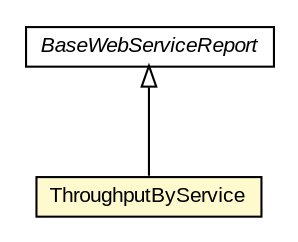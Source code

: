 #!/usr/local/bin/dot
#
# Class diagram 
# Generated by UMLGraph version R5_6-24-gf6e263 (http://www.umlgraph.org/)
#

digraph G {
	edge [fontname="arial",fontsize=10,labelfontname="arial",labelfontsize=10];
	node [fontname="arial",fontsize=10,shape=plaintext];
	nodesep=0.25;
	ranksep=0.5;
	// org.miloss.fgsms.services.rs.impl.reports.ws.ThroughputByService
	c1750 [label=<<table title="org.miloss.fgsms.services.rs.impl.reports.ws.ThroughputByService" border="0" cellborder="1" cellspacing="0" cellpadding="2" port="p" bgcolor="lemonChiffon" href="./ThroughputByService.html">
		<tr><td><table border="0" cellspacing="0" cellpadding="1">
<tr><td align="center" balign="center"> ThroughputByService </td></tr>
		</table></td></tr>
		</table>>, URL="./ThroughputByService.html", fontname="arial", fontcolor="black", fontsize=10.0];
	// org.miloss.fgsms.services.rs.impl.reports.ws.BaseWebServiceReport
	c1764 [label=<<table title="org.miloss.fgsms.services.rs.impl.reports.ws.BaseWebServiceReport" border="0" cellborder="1" cellspacing="0" cellpadding="2" port="p" href="./BaseWebServiceReport.html">
		<tr><td><table border="0" cellspacing="0" cellpadding="1">
<tr><td align="center" balign="center"><font face="arial italic"> BaseWebServiceReport </font></td></tr>
		</table></td></tr>
		</table>>, URL="./BaseWebServiceReport.html", fontname="arial", fontcolor="black", fontsize=10.0];
	//org.miloss.fgsms.services.rs.impl.reports.ws.ThroughputByService extends org.miloss.fgsms.services.rs.impl.reports.ws.BaseWebServiceReport
	c1764:p -> c1750:p [dir=back,arrowtail=empty];
}


